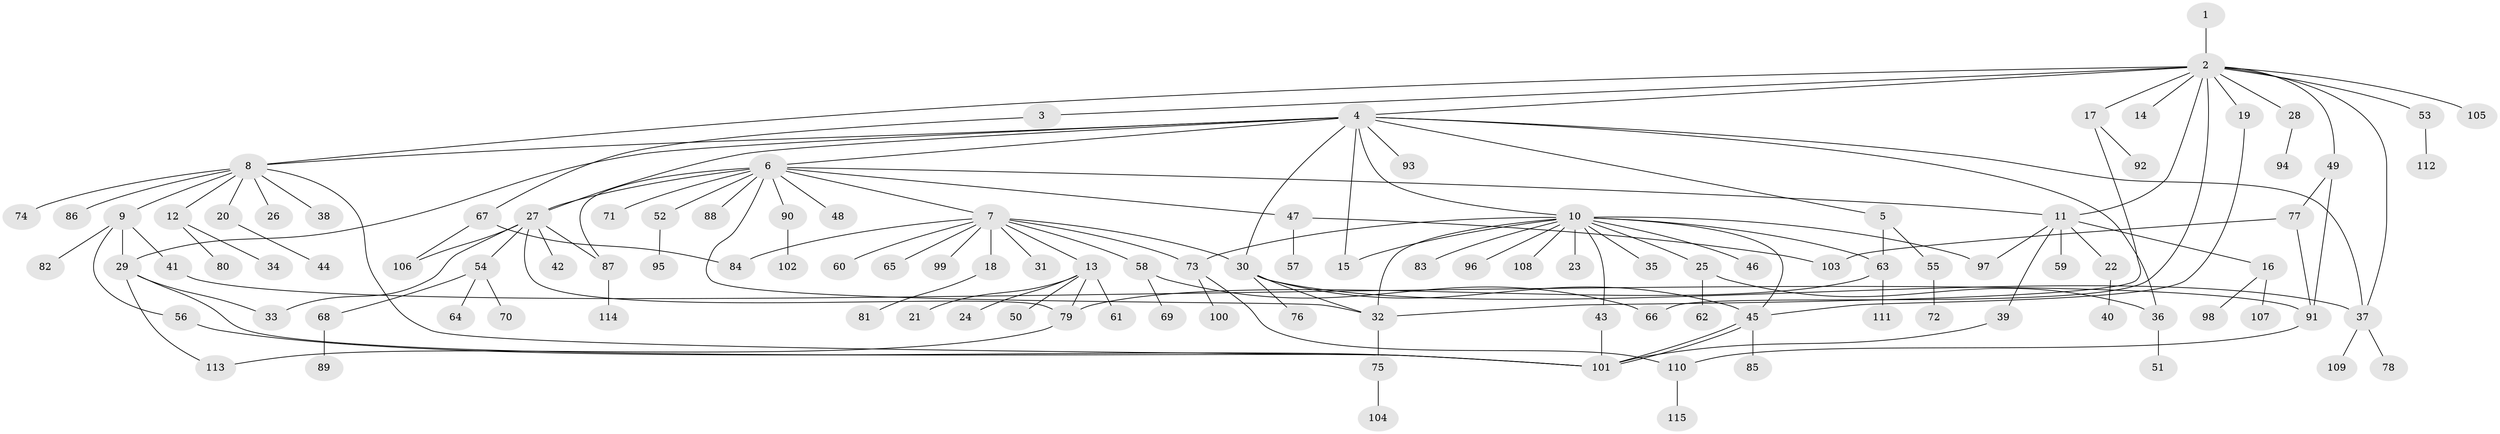 // coarse degree distribution, {13: 0.014084507042253521, 3: 0.07042253521126761, 11: 0.028169014084507043, 10: 0.014084507042253521, 9: 0.014084507042253521, 4: 0.056338028169014086, 14: 0.014084507042253521, 6: 0.028169014084507043, 2: 0.2112676056338028, 5: 0.07042253521126761, 1: 0.4647887323943662, 7: 0.014084507042253521}
// Generated by graph-tools (version 1.1) at 2025/50/03/04/25 22:50:07]
// undirected, 115 vertices, 149 edges
graph export_dot {
  node [color=gray90,style=filled];
  1;
  2;
  3;
  4;
  5;
  6;
  7;
  8;
  9;
  10;
  11;
  12;
  13;
  14;
  15;
  16;
  17;
  18;
  19;
  20;
  21;
  22;
  23;
  24;
  25;
  26;
  27;
  28;
  29;
  30;
  31;
  32;
  33;
  34;
  35;
  36;
  37;
  38;
  39;
  40;
  41;
  42;
  43;
  44;
  45;
  46;
  47;
  48;
  49;
  50;
  51;
  52;
  53;
  54;
  55;
  56;
  57;
  58;
  59;
  60;
  61;
  62;
  63;
  64;
  65;
  66;
  67;
  68;
  69;
  70;
  71;
  72;
  73;
  74;
  75;
  76;
  77;
  78;
  79;
  80;
  81;
  82;
  83;
  84;
  85;
  86;
  87;
  88;
  89;
  90;
  91;
  92;
  93;
  94;
  95;
  96;
  97;
  98;
  99;
  100;
  101;
  102;
  103;
  104;
  105;
  106;
  107;
  108;
  109;
  110;
  111;
  112;
  113;
  114;
  115;
  1 -- 2;
  2 -- 3;
  2 -- 4;
  2 -- 8;
  2 -- 11;
  2 -- 14;
  2 -- 17;
  2 -- 19;
  2 -- 28;
  2 -- 37;
  2 -- 49;
  2 -- 53;
  2 -- 66;
  2 -- 105;
  3 -- 67;
  4 -- 5;
  4 -- 6;
  4 -- 8;
  4 -- 10;
  4 -- 15;
  4 -- 27;
  4 -- 29;
  4 -- 30;
  4 -- 36;
  4 -- 37;
  4 -- 93;
  5 -- 55;
  5 -- 63;
  6 -- 7;
  6 -- 11;
  6 -- 27;
  6 -- 32;
  6 -- 47;
  6 -- 48;
  6 -- 52;
  6 -- 71;
  6 -- 87;
  6 -- 88;
  6 -- 90;
  7 -- 13;
  7 -- 18;
  7 -- 30;
  7 -- 31;
  7 -- 58;
  7 -- 60;
  7 -- 65;
  7 -- 73;
  7 -- 84;
  7 -- 99;
  8 -- 9;
  8 -- 12;
  8 -- 20;
  8 -- 26;
  8 -- 38;
  8 -- 74;
  8 -- 86;
  8 -- 101;
  9 -- 29;
  9 -- 41;
  9 -- 56;
  9 -- 82;
  10 -- 15;
  10 -- 23;
  10 -- 25;
  10 -- 32;
  10 -- 35;
  10 -- 43;
  10 -- 45;
  10 -- 46;
  10 -- 63;
  10 -- 73;
  10 -- 83;
  10 -- 96;
  10 -- 97;
  10 -- 108;
  11 -- 16;
  11 -- 22;
  11 -- 39;
  11 -- 59;
  11 -- 97;
  12 -- 34;
  12 -- 80;
  13 -- 21;
  13 -- 24;
  13 -- 50;
  13 -- 61;
  13 -- 79;
  16 -- 98;
  16 -- 107;
  17 -- 32;
  17 -- 92;
  18 -- 81;
  19 -- 45;
  20 -- 44;
  22 -- 40;
  25 -- 36;
  25 -- 62;
  27 -- 33;
  27 -- 42;
  27 -- 54;
  27 -- 79;
  27 -- 87;
  27 -- 106;
  28 -- 94;
  29 -- 33;
  29 -- 101;
  29 -- 113;
  30 -- 32;
  30 -- 37;
  30 -- 45;
  30 -- 76;
  32 -- 75;
  36 -- 51;
  37 -- 78;
  37 -- 109;
  39 -- 101;
  41 -- 91;
  43 -- 101;
  45 -- 85;
  45 -- 101;
  45 -- 101;
  47 -- 57;
  47 -- 103;
  49 -- 77;
  49 -- 91;
  52 -- 95;
  53 -- 112;
  54 -- 64;
  54 -- 68;
  54 -- 70;
  55 -- 72;
  56 -- 101;
  58 -- 66;
  58 -- 69;
  63 -- 79;
  63 -- 111;
  67 -- 84;
  67 -- 106;
  68 -- 89;
  73 -- 100;
  73 -- 110;
  75 -- 104;
  77 -- 91;
  77 -- 103;
  79 -- 113;
  87 -- 114;
  90 -- 102;
  91 -- 110;
  110 -- 115;
}
